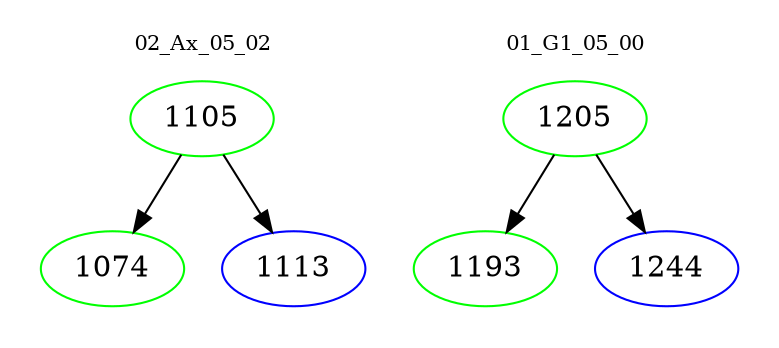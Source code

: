 digraph{
subgraph cluster_0 {
color = white
label = "02_Ax_05_02";
fontsize=10;
T0_1105 [label="1105", color="green"]
T0_1105 -> T0_1074 [color="black"]
T0_1074 [label="1074", color="green"]
T0_1105 -> T0_1113 [color="black"]
T0_1113 [label="1113", color="blue"]
}
subgraph cluster_1 {
color = white
label = "01_G1_05_00";
fontsize=10;
T1_1205 [label="1205", color="green"]
T1_1205 -> T1_1193 [color="black"]
T1_1193 [label="1193", color="green"]
T1_1205 -> T1_1244 [color="black"]
T1_1244 [label="1244", color="blue"]
}
}
